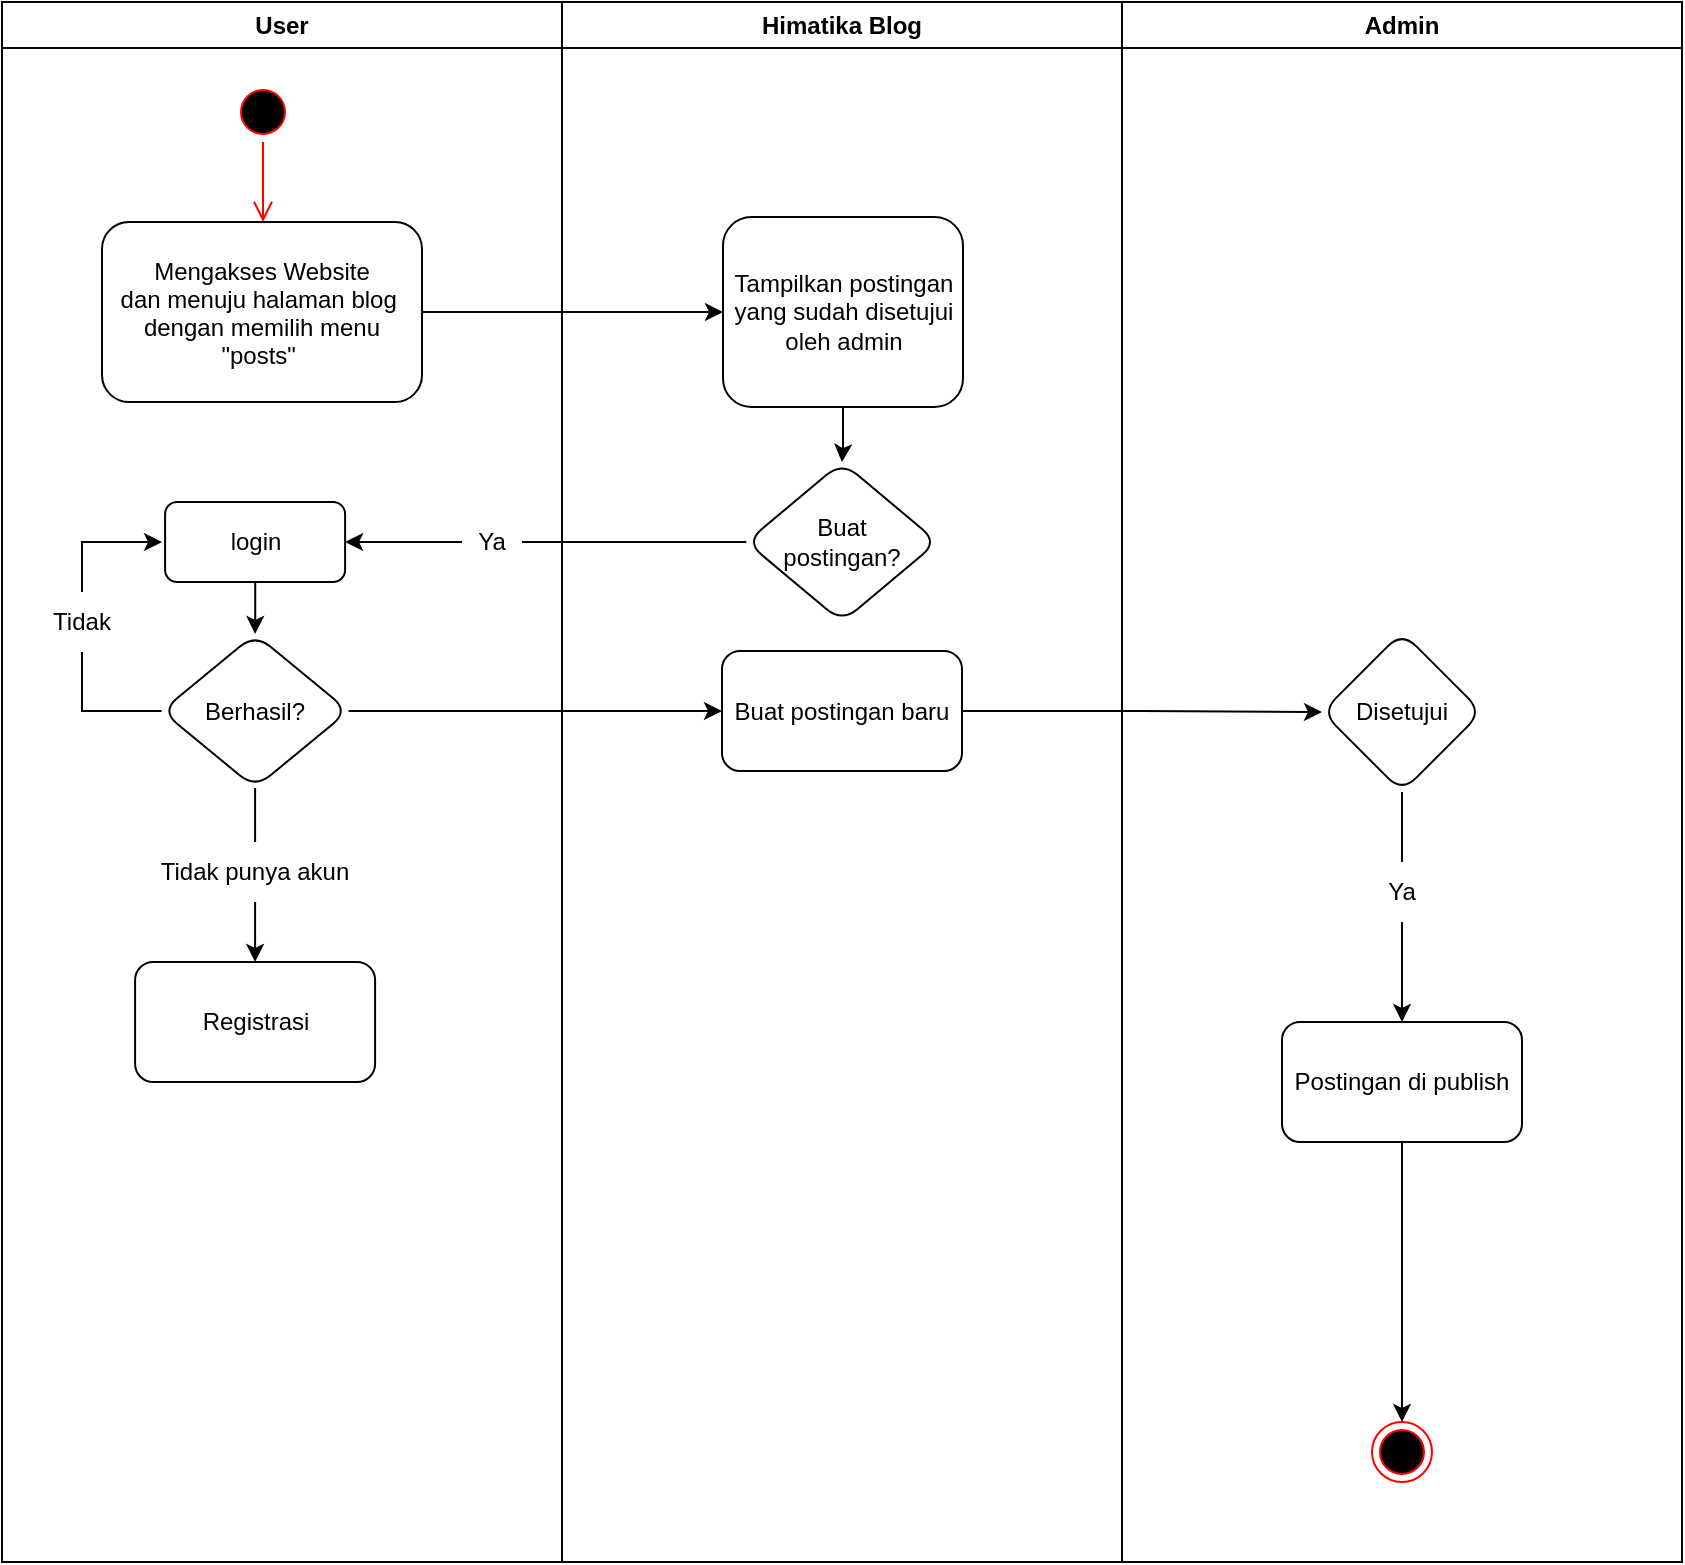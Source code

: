 <mxfile version="16.2.7" type="github">
  <diagram name="Page-1" id="e7e014a7-5840-1c2e-5031-d8a46d1fe8dd">
    <mxGraphModel dx="1736" dy="964" grid="1" gridSize="10" guides="1" tooltips="1" connect="1" arrows="1" fold="1" page="1" pageScale="1" pageWidth="1169" pageHeight="826" background="none" math="0" shadow="0">
      <root>
        <mxCell id="0" />
        <mxCell id="1" parent="0" />
        <mxCell id="2" value="User" style="swimlane;whiteSpace=wrap" parent="1" vertex="1">
          <mxGeometry x="150" y="20" width="280" height="780" as="geometry" />
        </mxCell>
        <mxCell id="5" value="" style="ellipse;shape=startState;fillColor=#000000;strokeColor=#ff0000;" parent="2" vertex="1">
          <mxGeometry x="115.5" y="40" width="30" height="30" as="geometry" />
        </mxCell>
        <mxCell id="6" value="" style="edgeStyle=elbowEdgeStyle;elbow=horizontal;verticalAlign=bottom;endArrow=open;endSize=8;strokeColor=#FF0000;endFill=1;rounded=0" parent="2" source="5" target="7" edge="1">
          <mxGeometry x="100" y="40" as="geometry">
            <mxPoint x="115" y="110" as="targetPoint" />
          </mxGeometry>
        </mxCell>
        <mxCell id="7" value="Mengakses Website &#xa;dan menuju halaman blog &#xa;dengan memilih menu&#xa;&quot;posts&quot; " style="rounded=1;" parent="2" vertex="1">
          <mxGeometry x="50" y="110" width="160" height="90" as="geometry" />
        </mxCell>
        <mxCell id="mVRmNX9b32Lw5_XvcHBD-50" value="login" style="rounded=1;whiteSpace=wrap;html=1;" vertex="1" parent="2">
          <mxGeometry x="81.55" y="250" width="90" height="40" as="geometry" />
        </mxCell>
        <mxCell id="mVRmNX9b32Lw5_XvcHBD-82" style="edgeStyle=orthogonalEdgeStyle;rounded=0;orthogonalLoop=1;jettySize=auto;html=1;entryX=0.5;entryY=0;entryDx=0;entryDy=0;startArrow=none;" edge="1" parent="2" source="mVRmNX9b32Lw5_XvcHBD-80" target="mVRmNX9b32Lw5_XvcHBD-56">
          <mxGeometry relative="1" as="geometry" />
        </mxCell>
        <mxCell id="mVRmNX9b32Lw5_XvcHBD-52" value="Berhasil?" style="rhombus;whiteSpace=wrap;html=1;rounded=1;" vertex="1" parent="2">
          <mxGeometry x="79.82" y="316" width="93.46" height="77" as="geometry" />
        </mxCell>
        <mxCell id="mVRmNX9b32Lw5_XvcHBD-56" value="Registrasi" style="rounded=1;whiteSpace=wrap;html=1;" vertex="1" parent="2">
          <mxGeometry x="66.55" y="480" width="120" height="60" as="geometry" />
        </mxCell>
        <mxCell id="mVRmNX9b32Lw5_XvcHBD-54" style="edgeStyle=orthogonalEdgeStyle;rounded=0;orthogonalLoop=1;jettySize=auto;html=1;entryX=0.5;entryY=0;entryDx=0;entryDy=0;" edge="1" parent="2" source="mVRmNX9b32Lw5_XvcHBD-50" target="mVRmNX9b32Lw5_XvcHBD-52">
          <mxGeometry relative="1" as="geometry" />
        </mxCell>
        <mxCell id="mVRmNX9b32Lw5_XvcHBD-80" value="Tidak punya akun" style="text;html=1;strokeColor=none;fillColor=none;align=center;verticalAlign=middle;whiteSpace=wrap;rounded=0;" vertex="1" parent="2">
          <mxGeometry x="74.82" y="420" width="103.45" height="30" as="geometry" />
        </mxCell>
        <mxCell id="mVRmNX9b32Lw5_XvcHBD-83" value="" style="edgeStyle=orthogonalEdgeStyle;rounded=0;orthogonalLoop=1;jettySize=auto;html=1;entryX=0.5;entryY=0;entryDx=0;entryDy=0;endArrow=none;" edge="1" parent="2" source="mVRmNX9b32Lw5_XvcHBD-52" target="mVRmNX9b32Lw5_XvcHBD-80">
          <mxGeometry relative="1" as="geometry">
            <mxPoint x="276.517" y="412.973" as="sourcePoint" />
            <mxPoint x="276.55" y="500.0" as="targetPoint" />
          </mxGeometry>
        </mxCell>
        <mxCell id="3" value="Himatika Blog" style="swimlane;whiteSpace=wrap" parent="1" vertex="1">
          <mxGeometry x="430" y="20" width="280" height="780" as="geometry" />
        </mxCell>
        <mxCell id="mVRmNX9b32Lw5_XvcHBD-73" style="edgeStyle=orthogonalEdgeStyle;rounded=0;orthogonalLoop=1;jettySize=auto;html=1;entryX=0.5;entryY=0;entryDx=0;entryDy=0;" edge="1" parent="3" source="mVRmNX9b32Lw5_XvcHBD-42" target="mVRmNX9b32Lw5_XvcHBD-47">
          <mxGeometry relative="1" as="geometry" />
        </mxCell>
        <mxCell id="mVRmNX9b32Lw5_XvcHBD-42" value="Tampilkan postingan yang sudah disetujui oleh admin" style="rounded=1;whiteSpace=wrap;html=1;" vertex="1" parent="3">
          <mxGeometry x="80.5" y="107.5" width="120" height="95" as="geometry" />
        </mxCell>
        <mxCell id="mVRmNX9b32Lw5_XvcHBD-47" value="Buat &lt;br&gt;postingan?" style="rhombus;whiteSpace=wrap;html=1;rounded=1;" vertex="1" parent="3">
          <mxGeometry x="92.15" y="230" width="95.69" height="80" as="geometry" />
        </mxCell>
        <mxCell id="mVRmNX9b32Lw5_XvcHBD-74" value="Buat postingan baru" style="rounded=1;whiteSpace=wrap;html=1;" vertex="1" parent="3">
          <mxGeometry x="80" y="324.5" width="120" height="60" as="geometry" />
        </mxCell>
        <mxCell id="4" value="Admin" style="swimlane;whiteSpace=wrap" parent="1" vertex="1">
          <mxGeometry x="710" y="20" width="280" height="780" as="geometry" />
        </mxCell>
        <mxCell id="38" value="" style="ellipse;shape=endState;fillColor=#000000;strokeColor=#ff0000" parent="4" vertex="1">
          <mxGeometry x="125" y="710" width="30" height="30" as="geometry" />
        </mxCell>
        <mxCell id="mVRmNX9b32Lw5_XvcHBD-89" style="edgeStyle=orthogonalEdgeStyle;rounded=0;orthogonalLoop=1;jettySize=auto;html=1;entryX=0.5;entryY=0;entryDx=0;entryDy=0;startArrow=none;" edge="1" parent="4" source="mVRmNX9b32Lw5_XvcHBD-90" target="mVRmNX9b32Lw5_XvcHBD-88">
          <mxGeometry relative="1" as="geometry" />
        </mxCell>
        <mxCell id="mVRmNX9b32Lw5_XvcHBD-86" value="Disetujui" style="rhombus;whiteSpace=wrap;html=1;rounded=1;" vertex="1" parent="4">
          <mxGeometry x="100" y="315" width="80" height="80" as="geometry" />
        </mxCell>
        <mxCell id="mVRmNX9b32Lw5_XvcHBD-92" style="edgeStyle=orthogonalEdgeStyle;rounded=0;orthogonalLoop=1;jettySize=auto;html=1;entryX=0.5;entryY=0;entryDx=0;entryDy=0;" edge="1" parent="4" source="mVRmNX9b32Lw5_XvcHBD-88" target="38">
          <mxGeometry relative="1" as="geometry" />
        </mxCell>
        <mxCell id="mVRmNX9b32Lw5_XvcHBD-88" value="Postingan di publish" style="rounded=1;whiteSpace=wrap;html=1;" vertex="1" parent="4">
          <mxGeometry x="80" y="510" width="120" height="60" as="geometry" />
        </mxCell>
        <mxCell id="mVRmNX9b32Lw5_XvcHBD-90" value="Ya" style="text;html=1;strokeColor=none;fillColor=none;align=center;verticalAlign=middle;whiteSpace=wrap;rounded=0;" vertex="1" parent="4">
          <mxGeometry x="110" y="430" width="60" height="30" as="geometry" />
        </mxCell>
        <mxCell id="mVRmNX9b32Lw5_XvcHBD-91" value="" style="edgeStyle=orthogonalEdgeStyle;rounded=0;orthogonalLoop=1;jettySize=auto;html=1;entryX=0.5;entryY=0;entryDx=0;entryDy=0;endArrow=none;" edge="1" parent="4" source="mVRmNX9b32Lw5_XvcHBD-86" target="mVRmNX9b32Lw5_XvcHBD-90">
          <mxGeometry relative="1" as="geometry">
            <mxPoint x="850" y="415" as="sourcePoint" />
            <mxPoint x="850" y="560" as="targetPoint" />
          </mxGeometry>
        </mxCell>
        <mxCell id="mVRmNX9b32Lw5_XvcHBD-49" style="edgeStyle=orthogonalEdgeStyle;rounded=0;orthogonalLoop=1;jettySize=auto;html=1;" edge="1" parent="1" source="7" target="mVRmNX9b32Lw5_XvcHBD-42">
          <mxGeometry relative="1" as="geometry" />
        </mxCell>
        <mxCell id="mVRmNX9b32Lw5_XvcHBD-55" style="edgeStyle=orthogonalEdgeStyle;rounded=0;orthogonalLoop=1;jettySize=auto;html=1;entryX=1;entryY=0.5;entryDx=0;entryDy=0;startArrow=none;" edge="1" parent="1" source="mVRmNX9b32Lw5_XvcHBD-71" target="mVRmNX9b32Lw5_XvcHBD-50">
          <mxGeometry relative="1" as="geometry" />
        </mxCell>
        <mxCell id="mVRmNX9b32Lw5_XvcHBD-71" value="Ya" style="text;html=1;strokeColor=none;fillColor=none;align=center;verticalAlign=middle;whiteSpace=wrap;rounded=0;" vertex="1" parent="1">
          <mxGeometry x="380" y="275" width="30" height="30" as="geometry" />
        </mxCell>
        <mxCell id="mVRmNX9b32Lw5_XvcHBD-72" value="" style="edgeStyle=orthogonalEdgeStyle;rounded=0;orthogonalLoop=1;jettySize=auto;html=1;endArrow=none;" edge="1" parent="1" source="mVRmNX9b32Lw5_XvcHBD-47">
          <mxGeometry relative="1" as="geometry">
            <mxPoint x="522.15" y="290" as="sourcePoint" />
            <mxPoint x="440" y="290" as="targetPoint" />
            <Array as="points">
              <mxPoint x="410" y="290" />
            </Array>
          </mxGeometry>
        </mxCell>
        <mxCell id="mVRmNX9b32Lw5_XvcHBD-75" style="edgeStyle=orthogonalEdgeStyle;rounded=0;orthogonalLoop=1;jettySize=auto;html=1;entryX=0;entryY=0.5;entryDx=0;entryDy=0;" edge="1" parent="1" source="mVRmNX9b32Lw5_XvcHBD-52" target="mVRmNX9b32Lw5_XvcHBD-74">
          <mxGeometry relative="1" as="geometry" />
        </mxCell>
        <mxCell id="mVRmNX9b32Lw5_XvcHBD-76" style="edgeStyle=orthogonalEdgeStyle;rounded=0;orthogonalLoop=1;jettySize=auto;html=1;startArrow=none;" edge="1" parent="1" source="mVRmNX9b32Lw5_XvcHBD-77">
          <mxGeometry relative="1" as="geometry">
            <mxPoint x="230" y="290" as="targetPoint" />
            <Array as="points">
              <mxPoint x="190" y="290" />
            </Array>
          </mxGeometry>
        </mxCell>
        <mxCell id="mVRmNX9b32Lw5_XvcHBD-77" value="Tidak" style="text;html=1;strokeColor=none;fillColor=none;align=center;verticalAlign=middle;whiteSpace=wrap;rounded=0;" vertex="1" parent="1">
          <mxGeometry x="160" y="315" width="60" height="30" as="geometry" />
        </mxCell>
        <mxCell id="mVRmNX9b32Lw5_XvcHBD-78" value="" style="edgeStyle=orthogonalEdgeStyle;rounded=0;orthogonalLoop=1;jettySize=auto;html=1;endArrow=none;" edge="1" parent="1" source="mVRmNX9b32Lw5_XvcHBD-52" target="mVRmNX9b32Lw5_XvcHBD-77">
          <mxGeometry relative="1" as="geometry">
            <mxPoint x="230" y="290" as="targetPoint" />
            <mxPoint x="229.841" y="374.483" as="sourcePoint" />
            <Array as="points">
              <mxPoint x="190" y="374" />
            </Array>
          </mxGeometry>
        </mxCell>
        <mxCell id="mVRmNX9b32Lw5_XvcHBD-87" style="edgeStyle=orthogonalEdgeStyle;rounded=0;orthogonalLoop=1;jettySize=auto;html=1;" edge="1" parent="1" source="mVRmNX9b32Lw5_XvcHBD-74" target="mVRmNX9b32Lw5_XvcHBD-86">
          <mxGeometry relative="1" as="geometry" />
        </mxCell>
      </root>
    </mxGraphModel>
  </diagram>
</mxfile>
